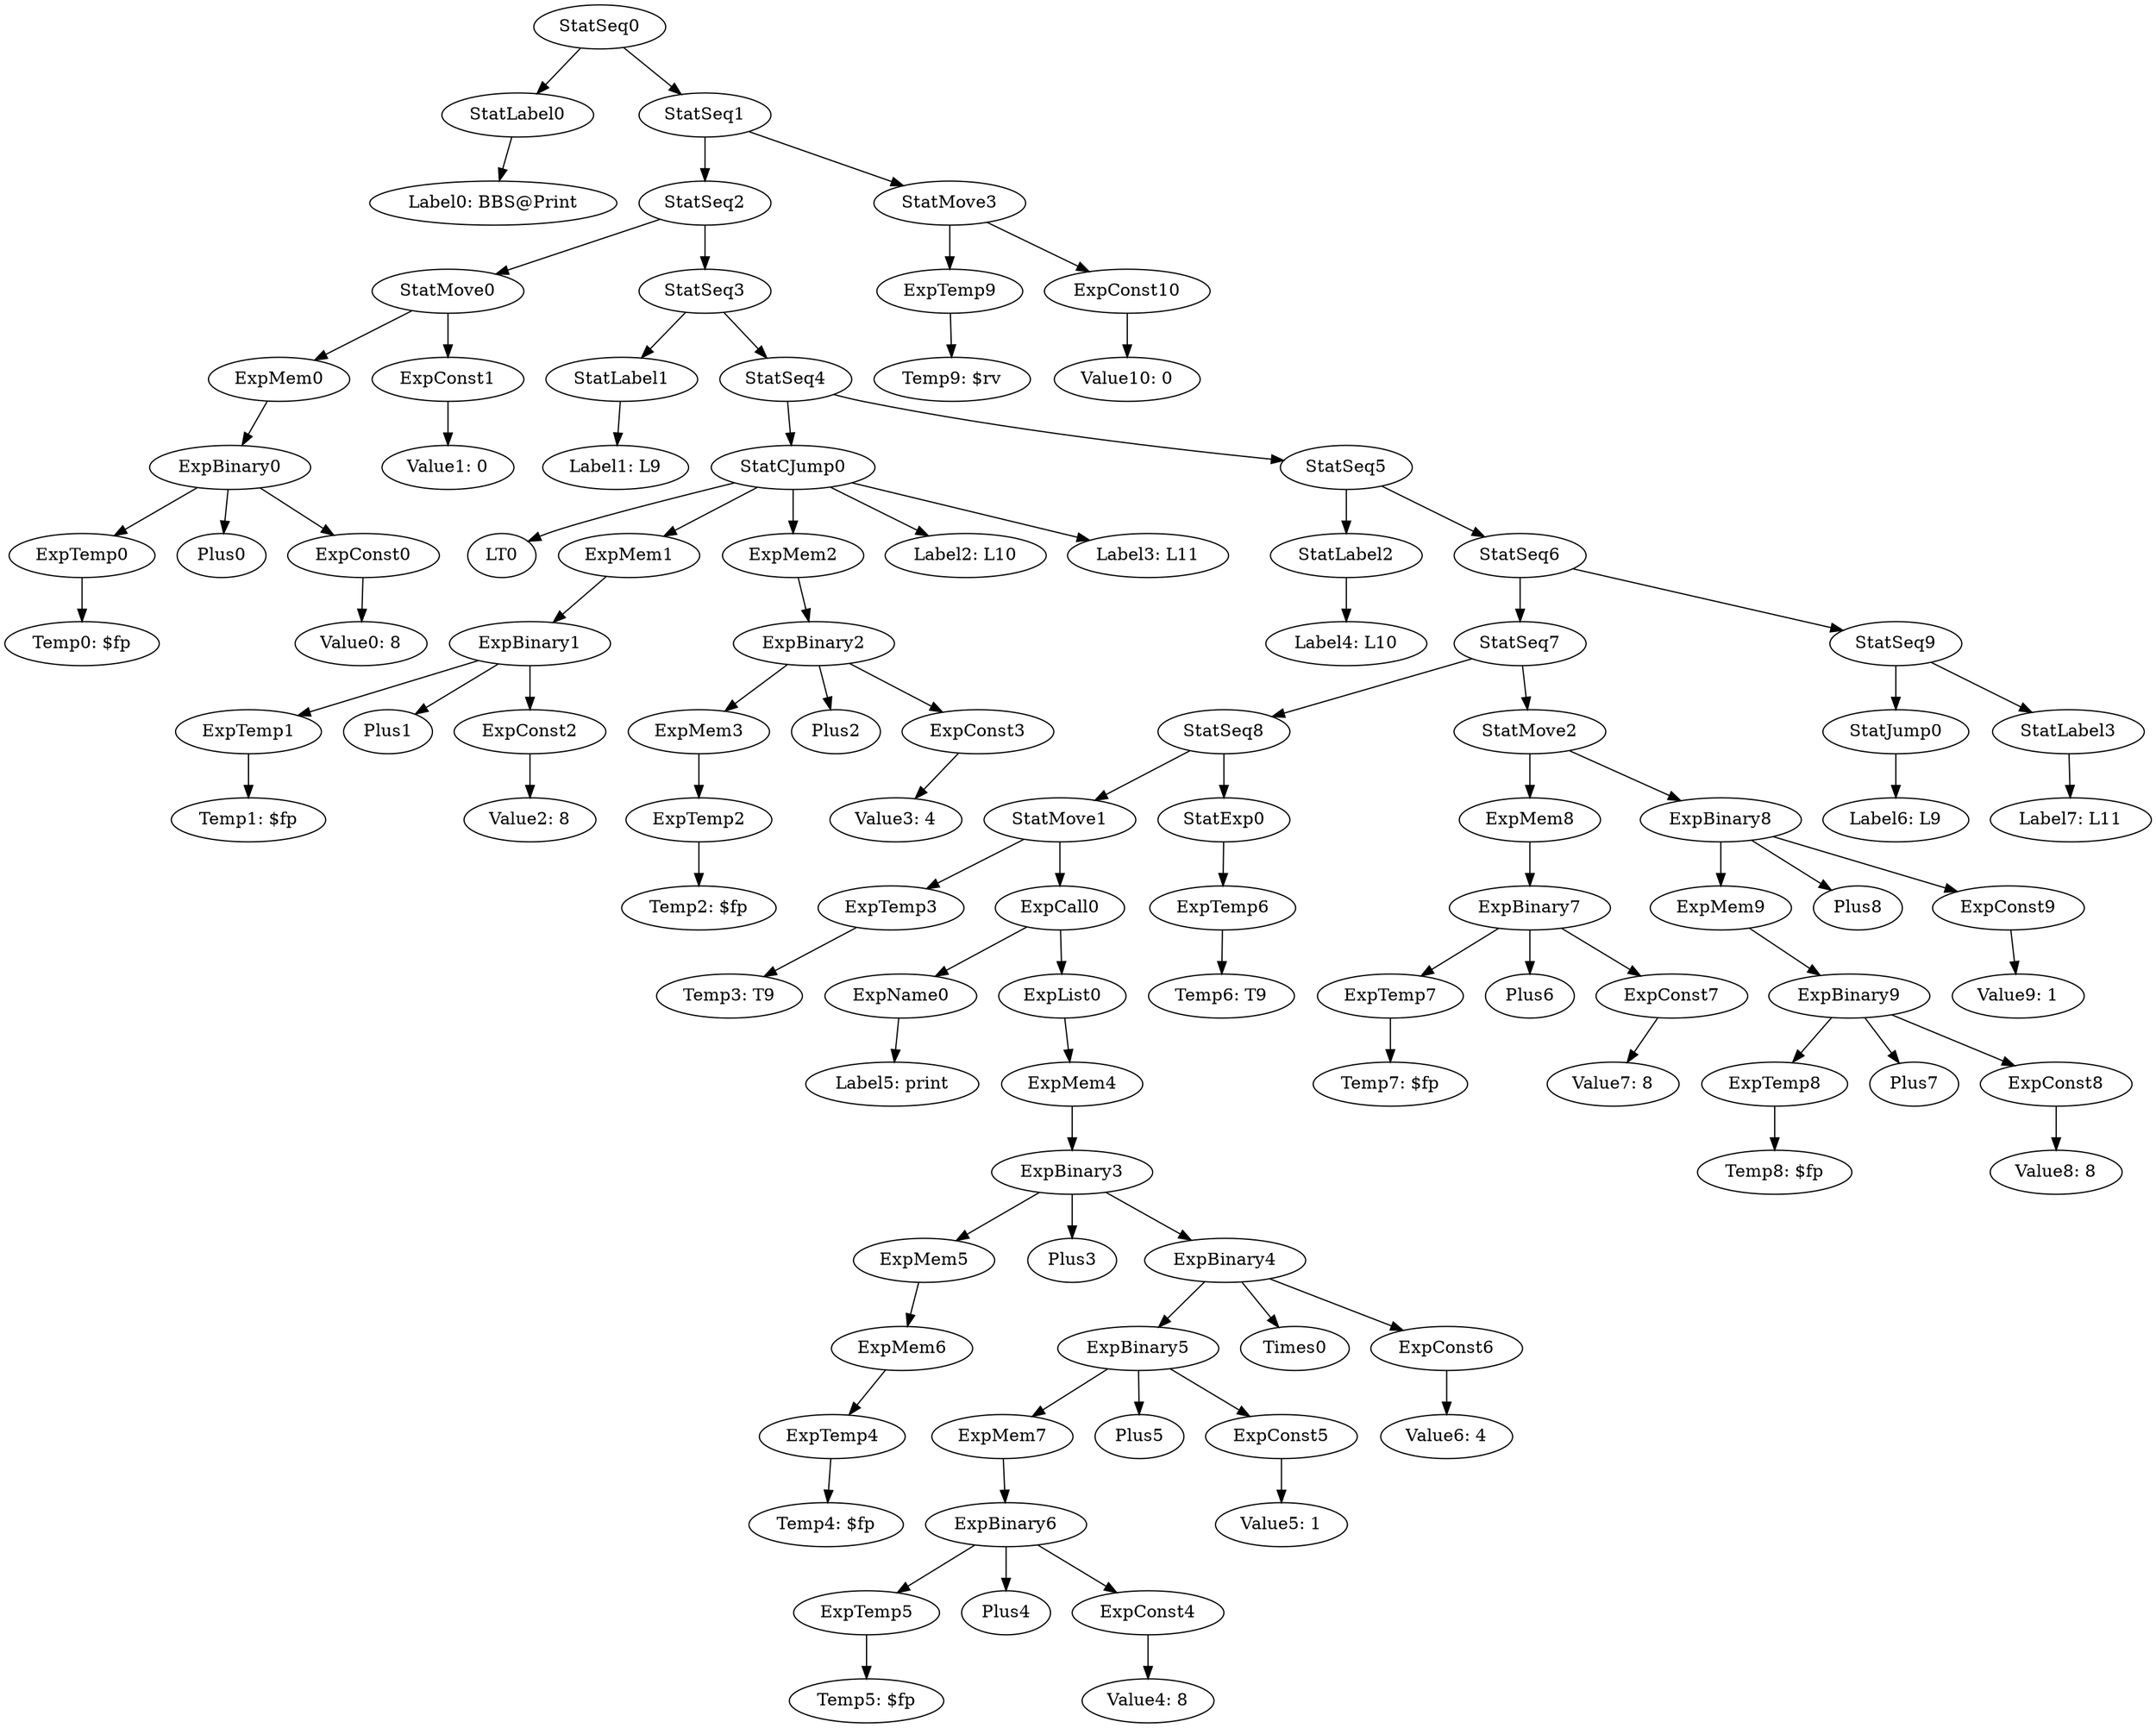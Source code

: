 digraph {
	ordering = out;
	ExpConst10 -> "Value10: 0";
	StatMove3 -> ExpTemp9;
	StatMove3 -> ExpConst10;
	StatJump0 -> "Label6: L9";
	StatSeq6 -> StatSeq7;
	StatSeq6 -> StatSeq9;
	ExpBinary8 -> ExpMem9;
	ExpBinary8 -> Plus8;
	ExpBinary8 -> ExpConst9;
	ExpTemp9 -> "Temp9: $rv";
	ExpBinary9 -> ExpTemp8;
	ExpBinary9 -> Plus7;
	ExpBinary9 -> ExpConst8;
	StatMove2 -> ExpMem8;
	StatMove2 -> ExpBinary8;
	StatSeq1 -> StatSeq2;
	StatSeq1 -> StatMove3;
	ExpMem8 -> ExpBinary7;
	ExpConst7 -> "Value7: 8";
	ExpTemp8 -> "Temp8: $fp";
	ExpBinary7 -> ExpTemp7;
	ExpBinary7 -> Plus6;
	ExpBinary7 -> ExpConst7;
	ExpTemp2 -> "Temp2: $fp";
	ExpConst3 -> "Value3: 4";
	ExpTemp1 -> "Temp1: $fp";
	ExpTemp5 -> "Temp5: $fp";
	StatSeq5 -> StatLabel2;
	StatSeq5 -> StatSeq6;
	StatMove1 -> ExpTemp3;
	StatMove1 -> ExpCall0;
	ExpBinary0 -> ExpTemp0;
	ExpBinary0 -> Plus0;
	ExpBinary0 -> ExpConst0;
	ExpMem4 -> ExpBinary3;
	StatSeq4 -> StatCJump0;
	StatSeq4 -> StatSeq5;
	ExpMem2 -> ExpBinary2;
	StatLabel1 -> "Label1: L9";
	StatSeq9 -> StatJump0;
	StatSeq9 -> StatLabel3;
	ExpCall0 -> ExpName0;
	ExpCall0 -> ExpList0;
	StatMove0 -> ExpMem0;
	StatMove0 -> ExpConst1;
	ExpTemp7 -> "Temp7: $fp";
	ExpTemp0 -> "Temp0: $fp";
	StatSeq3 -> StatLabel1;
	StatSeq3 -> StatSeq4;
	ExpMem7 -> ExpBinary6;
	ExpBinary2 -> ExpMem3;
	ExpBinary2 -> Plus2;
	ExpBinary2 -> ExpConst3;
	ExpMem5 -> ExpMem6;
	StatLabel0 -> "Label0: BBS@Print";
	StatSeq7 -> StatSeq8;
	StatSeq7 -> StatMove2;
	StatLabel2 -> "Label4: L10";
	ExpMem3 -> ExpTemp2;
	ExpBinary1 -> ExpTemp1;
	ExpBinary1 -> Plus1;
	ExpBinary1 -> ExpConst2;
	ExpMem0 -> ExpBinary0;
	ExpBinary6 -> ExpTemp5;
	ExpBinary6 -> Plus4;
	ExpBinary6 -> ExpConst4;
	StatSeq2 -> StatMove0;
	StatSeq2 -> StatSeq3;
	ExpMem9 -> ExpBinary9;
	ExpMem1 -> ExpBinary1;
	ExpConst6 -> "Value6: 4";
	ExpConst1 -> "Value1: 0";
	ExpTemp3 -> "Temp3: T9";
	StatSeq8 -> StatMove1;
	StatSeq8 -> StatExp0;
	ExpName0 -> "Label5: print";
	ExpTemp4 -> "Temp4: $fp";
	ExpMem6 -> ExpTemp4;
	ExpConst2 -> "Value2: 8";
	ExpBinary3 -> ExpMem5;
	ExpBinary3 -> Plus3;
	ExpBinary3 -> ExpBinary4;
	ExpConst5 -> "Value5: 1";
	StatLabel3 -> "Label7: L11";
	ExpConst8 -> "Value8: 8";
	ExpConst4 -> "Value4: 8";
	StatSeq0 -> StatLabel0;
	StatSeq0 -> StatSeq1;
	StatExp0 -> ExpTemp6;
	ExpConst9 -> "Value9: 1";
	ExpBinary5 -> ExpMem7;
	ExpBinary5 -> Plus5;
	ExpBinary5 -> ExpConst5;
	ExpConst0 -> "Value0: 8";
	ExpBinary4 -> ExpBinary5;
	ExpBinary4 -> Times0;
	ExpBinary4 -> ExpConst6;
	StatCJump0 -> LT0;
	StatCJump0 -> ExpMem1;
	StatCJump0 -> ExpMem2;
	StatCJump0 -> "Label2: L10";
	StatCJump0 -> "Label3: L11";
	ExpList0 -> ExpMem4;
	ExpTemp6 -> "Temp6: T9";
}

